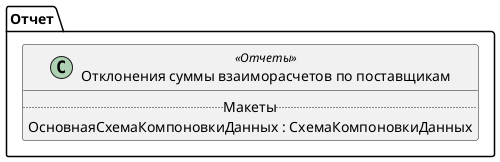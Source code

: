﻿@startuml ОтклоненияСуммыВзаиморасчетовПоПоставщикам
'!include templates.wsd
'..\include templates.wsd
class Отчет.ОтклоненияСуммыВзаиморасчетовПоПоставщикам as "Отклонения суммы взаиморасчетов по поставщикам" <<Отчеты>>
{
..Макеты..
ОсновнаяСхемаКомпоновкиДанных : СхемаКомпоновкиДанных
}
@enduml
